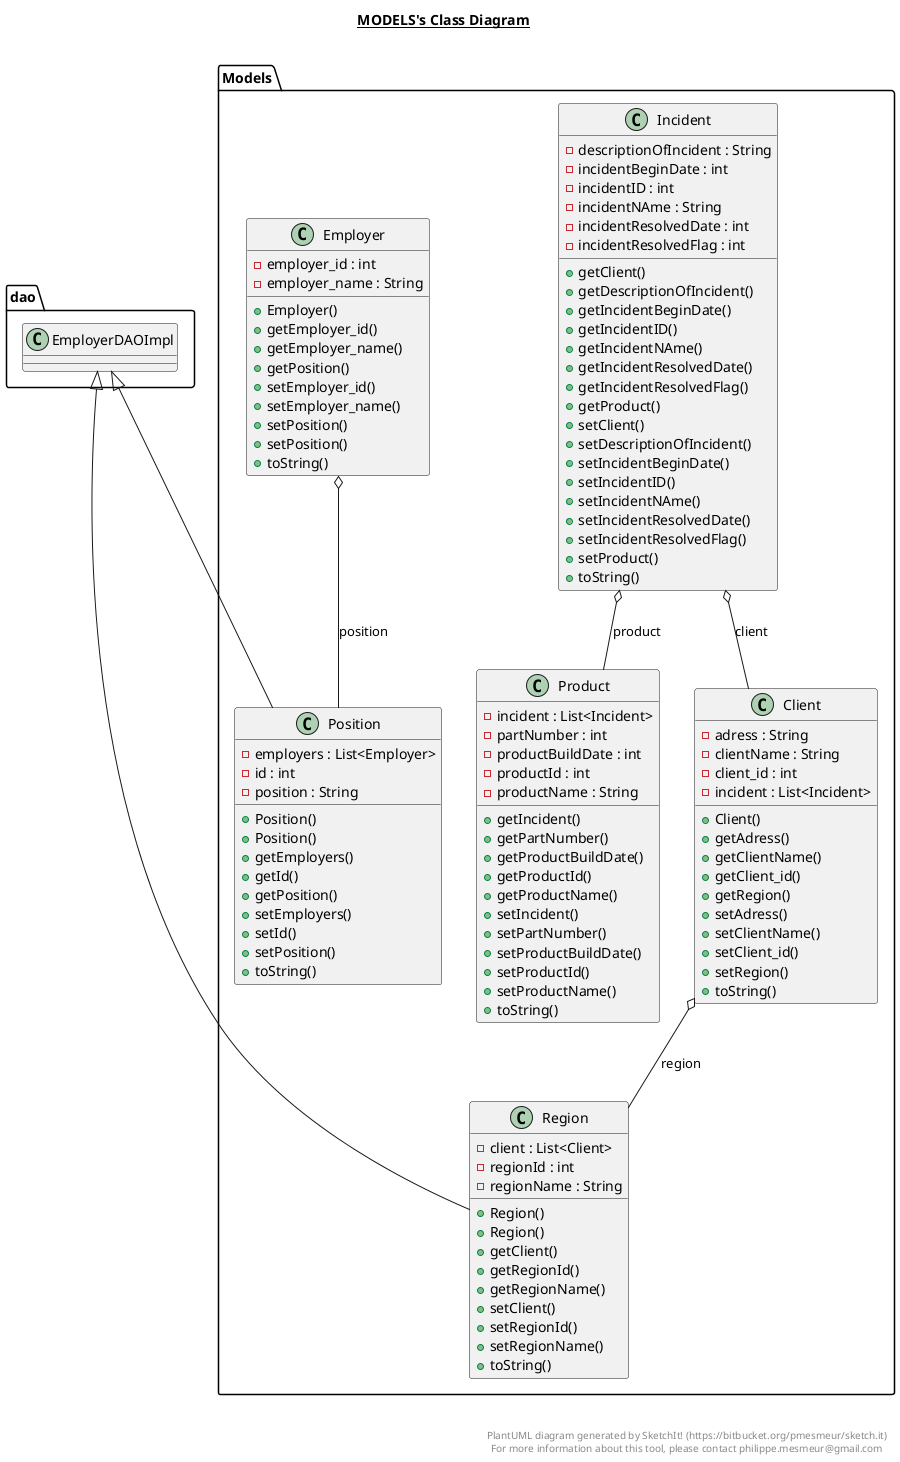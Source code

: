 @startuml

title __MODELS's Class Diagram__\n

  namespace Models {
    class Models.Client {
        - adress : String
        - clientName : String
        - client_id : int
        - incident : List<Incident>
        + Client()
        + getAdress()
        + getClientName()
        + getClient_id()
        + getRegion()
        + setAdress()
        + setClientName()
        + setClient_id()
        + setRegion()
        + toString()
    }
  }
  

  namespace Models {
    class Models.Employer {
        - employer_id : int
        - employer_name : String
        + Employer()
        + getEmployer_id()
        + getEmployer_name()
        + getPosition()
        + setEmployer_id()
        + setEmployer_name()
        + setPosition()
        + setPosition()
        + toString()
    }
  }
  

  namespace Models {
    class Models.Incident {
        - descriptionOfIncident : String
        - incidentBeginDate : int
        - incidentID : int
        - incidentNAme : String
        - incidentResolvedDate : int
        - incidentResolvedFlag : int
        + getClient()
        + getDescriptionOfIncident()
        + getIncidentBeginDate()
        + getIncidentID()
        + getIncidentNAme()
        + getIncidentResolvedDate()
        + getIncidentResolvedFlag()
        + getProduct()
        + setClient()
        + setDescriptionOfIncident()
        + setIncidentBeginDate()
        + setIncidentID()
        + setIncidentNAme()
        + setIncidentResolvedDate()
        + setIncidentResolvedFlag()
        + setProduct()
        + toString()
    }
  }
  

  namespace Models {
    class Models.Position {
        - employers : List<Employer>
        - id : int
        - position : String
        + Position()
        + Position()
        + getEmployers()
        + getId()
        + getPosition()
        + setEmployers()
        + setId()
        + setPosition()
        + toString()
    }
  }
  

  namespace Models {
    class Models.Product {
        - incident : List<Incident>
        - partNumber : int
        - productBuildDate : int
        - productId : int
        - productName : String
        + getIncident()
        + getPartNumber()
        + getProductBuildDate()
        + getProductId()
        + getProductName()
        + setIncident()
        + setPartNumber()
        + setProductBuildDate()
        + setProductId()
        + setProductName()
        + toString()
    }
  }
  

  namespace Models {
    class Models.Region {
        - client : List<Client>
        - regionId : int
        - regionName : String
        + Region()
        + Region()
        + getClient()
        + getRegionId()
        + getRegionName()
        + setClient()
        + setRegionId()
        + setRegionName()
        + toString()
    }
  }
  

  Models.Client o-- Models.Region : region
  Models.Employer o-- Models.Position : position
  Models.Incident o-- Models.Client : client
  Models.Incident o-- Models.Product : product
  Models.Position -up-|> dao.EmployerDAOImpl
  Models.Region -up-|> dao.EmployerDAOImpl


right footer


PlantUML diagram generated by SketchIt! (https://bitbucket.org/pmesmeur/sketch.it)
For more information about this tool, please contact philippe.mesmeur@gmail.com
endfooter

@enduml
